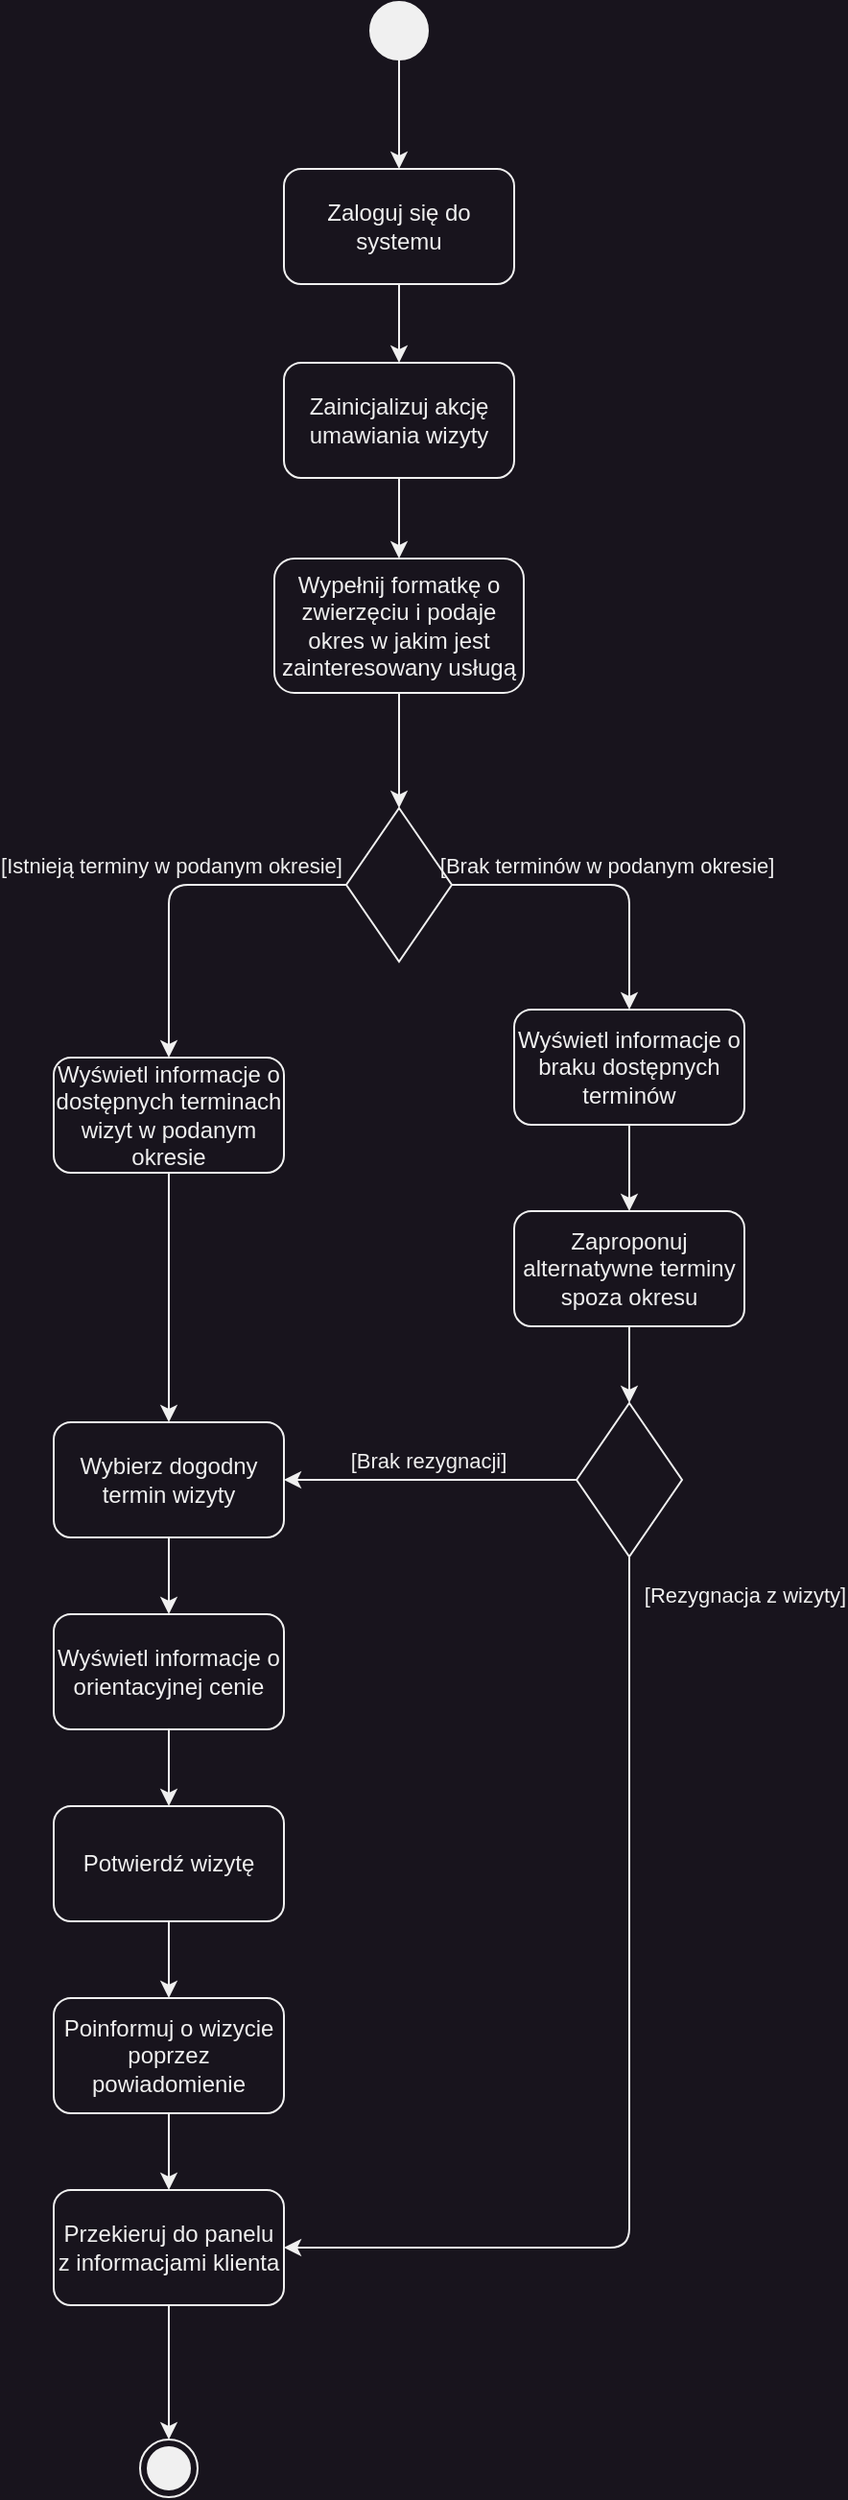 <mxfile>
    <diagram id="dtou-DuBkULNYb7oxqzZ" name="Page-1">
        <mxGraphModel dx="1013" dy="660" grid="1" gridSize="10" guides="1" tooltips="1" connect="1" arrows="1" fold="1" page="1" pageScale="1" pageWidth="827" pageHeight="1169" background="#18141D" math="0" shadow="0">
            <root>
                <mxCell id="0"/>
                <mxCell id="1" parent="0"/>
                <mxCell id="4" style="edgeStyle=none;html=1;exitX=0.5;exitY=1;exitDx=0;exitDy=0;entryX=0.5;entryY=0;entryDx=0;entryDy=0;fillColor=#18141D;strokeColor=#F0F0F0;fontColor=#F0F0F0;" parent="1" source="2" target="3" edge="1">
                    <mxGeometry relative="1" as="geometry"/>
                </mxCell>
                <mxCell id="2" value="" style="ellipse;fillColor=#F0F0F0;strokeColor=#F0F0F0;fontColor=#F0F0F0;" parent="1" vertex="1">
                    <mxGeometry x="410" y="60" width="30" height="30" as="geometry"/>
                </mxCell>
                <mxCell id="6" style="edgeStyle=none;html=1;exitX=0.5;exitY=1;exitDx=0;exitDy=0;entryX=0.5;entryY=0;entryDx=0;entryDy=0;fillColor=#18141D;strokeColor=#F0F0F0;fontColor=#F0F0F0;" parent="1" source="3" target="5" edge="1">
                    <mxGeometry relative="1" as="geometry"/>
                </mxCell>
                <mxCell id="3" value="Zaloguj się do systemu" style="rounded=1;whiteSpace=wrap;html=1;fillColor=#18141D;strokeColor=#F0F0F0;fontColor=#F0F0F0;" parent="1" vertex="1">
                    <mxGeometry x="365" y="147" width="120" height="60" as="geometry"/>
                </mxCell>
                <mxCell id="8" style="edgeStyle=none;html=1;exitX=0.5;exitY=1;exitDx=0;exitDy=0;fillColor=#18141D;strokeColor=#F0F0F0;fontColor=#F0F0F0;" parent="1" source="5" target="7" edge="1">
                    <mxGeometry relative="1" as="geometry"/>
                </mxCell>
                <mxCell id="5" value="Zainicjalizuj akcję umawiania wizyty" style="rounded=1;whiteSpace=wrap;html=1;fillColor=#18141D;strokeColor=#F0F0F0;fontColor=#F0F0F0;" parent="1" vertex="1">
                    <mxGeometry x="365" y="248" width="120" height="60" as="geometry"/>
                </mxCell>
                <mxCell id="11" style="edgeStyle=none;html=1;exitX=0.5;exitY=1;exitDx=0;exitDy=0;entryX=0.5;entryY=0;entryDx=0;entryDy=0;fillColor=#18141D;strokeColor=#F0F0F0;fontColor=#F0F0F0;" parent="1" source="7" target="10" edge="1">
                    <mxGeometry relative="1" as="geometry"/>
                </mxCell>
                <mxCell id="7" value="Wypełnij formatkę o zwierzęciu i podaje okres w jakim jest zainteresowany usługą" style="rounded=1;whiteSpace=wrap;html=1;fillColor=#18141D;strokeColor=#F0F0F0;fontColor=#F0F0F0;" parent="1" vertex="1">
                    <mxGeometry x="360" y="350" width="130" height="70" as="geometry"/>
                </mxCell>
                <mxCell id="23" style="edgeStyle=none;html=1;exitX=0.5;exitY=1;exitDx=0;exitDy=0;fillColor=#18141D;strokeColor=#F0F0F0;fontColor=#F0F0F0;" parent="1" source="9" target="22" edge="1">
                    <mxGeometry relative="1" as="geometry"/>
                </mxCell>
                <mxCell id="9" value="Wyświetl informacje o dostępnych terminach wizyt w podanym okresie" style="rounded=1;whiteSpace=wrap;html=1;fillColor=#18141D;strokeColor=#F0F0F0;fontColor=#F0F0F0;" parent="1" vertex="1">
                    <mxGeometry x="245" y="610" width="120" height="60" as="geometry"/>
                </mxCell>
                <mxCell id="12" style="edgeStyle=none;html=1;exitX=0;exitY=0.5;exitDx=0;exitDy=0;entryX=0.5;entryY=0;entryDx=0;entryDy=0;fillColor=#18141D;strokeColor=#F0F0F0;fontColor=#F0F0F0;" parent="1" source="10" target="9" edge="1">
                    <mxGeometry relative="1" as="geometry">
                        <Array as="points">
                            <mxPoint x="305" y="520"/>
                        </Array>
                    </mxGeometry>
                </mxCell>
                <mxCell id="15" value="[Istnieją terminy w podanym okresie]" style="edgeLabel;html=1;align=center;verticalAlign=middle;resizable=0;points=[];fillColor=#18141D;strokeColor=#F0F0F0;labelBackgroundColor=none;fontColor=#F0F0F0;" parent="12" vertex="1" connectable="0">
                    <mxGeometry x="-0.296" y="2" relative="1" as="geometry">
                        <mxPoint x="-28" y="-12" as="offset"/>
                    </mxGeometry>
                </mxCell>
                <mxCell id="10" value="" style="rhombus;whiteSpace=wrap;html=1;fillColor=#18141D;strokeColor=#F0F0F0;fontColor=#F0F0F0;" parent="1" vertex="1">
                    <mxGeometry x="397.5" y="480" width="55" height="80" as="geometry"/>
                </mxCell>
                <mxCell id="13" style="edgeStyle=none;html=1;exitX=0;exitY=0.5;exitDx=0;exitDy=0;entryX=0.5;entryY=0;entryDx=0;entryDy=0;fillColor=#18141D;strokeColor=#F0F0F0;fontColor=#F0F0F0;" parent="1" target="14" edge="1">
                    <mxGeometry relative="1" as="geometry">
                        <mxPoint x="452.5" y="520" as="sourcePoint"/>
                        <mxPoint x="545" y="610" as="targetPoint"/>
                        <Array as="points">
                            <mxPoint x="545" y="520"/>
                        </Array>
                    </mxGeometry>
                </mxCell>
                <mxCell id="16" value="[Brak terminów w podanym okresie]" style="edgeLabel;html=1;align=center;verticalAlign=middle;resizable=0;points=[];fillColor=#18141D;strokeColor=#F0F0F0;labelBackgroundColor=none;fontColor=#F0F0F0;" parent="13" vertex="1" connectable="0">
                    <mxGeometry x="-0.413" y="1" relative="1" as="geometry">
                        <mxPoint x="34" y="-9" as="offset"/>
                    </mxGeometry>
                </mxCell>
                <mxCell id="18" style="edgeStyle=none;html=1;exitX=0.5;exitY=1;exitDx=0;exitDy=0;entryX=0.5;entryY=0;entryDx=0;entryDy=0;fillColor=#18141D;strokeColor=#F0F0F0;fontColor=#F0F0F0;" parent="1" source="14" target="17" edge="1">
                    <mxGeometry relative="1" as="geometry"/>
                </mxCell>
                <mxCell id="14" value="Wyświetl informacje o braku dostępnych terminów" style="rounded=1;whiteSpace=wrap;html=1;fillColor=#18141D;strokeColor=#F0F0F0;fontColor=#F0F0F0;" parent="1" vertex="1">
                    <mxGeometry x="485" y="585" width="120" height="60" as="geometry"/>
                </mxCell>
                <mxCell id="21" style="edgeStyle=none;html=1;exitX=0.5;exitY=1;exitDx=0;exitDy=0;entryX=0.5;entryY=0;entryDx=0;entryDy=0;fillColor=#18141D;strokeColor=#F0F0F0;fontColor=#F0F0F0;" parent="1" source="17" target="20" edge="1">
                    <mxGeometry relative="1" as="geometry"/>
                </mxCell>
                <mxCell id="17" value="Zaproponuj alternatywne terminy spoza okresu" style="rounded=1;whiteSpace=wrap;html=1;fillColor=#18141D;strokeColor=#F0F0F0;fontColor=#F0F0F0;" parent="1" vertex="1">
                    <mxGeometry x="485" y="690" width="120" height="60" as="geometry"/>
                </mxCell>
                <mxCell id="24" style="edgeStyle=none;html=1;exitX=0;exitY=0.5;exitDx=0;exitDy=0;entryX=1;entryY=0.5;entryDx=0;entryDy=0;fillColor=#18141D;strokeColor=#F0F0F0;fontColor=#F0F0F0;" parent="1" source="20" target="22" edge="1">
                    <mxGeometry relative="1" as="geometry"/>
                </mxCell>
                <mxCell id="25" value="[Brak rezygnacji]" style="edgeLabel;html=1;align=center;verticalAlign=middle;resizable=0;points=[];fillColor=#18141D;strokeColor=#F0F0F0;labelBackgroundColor=none;fontColor=#F0F0F0;" parent="24" vertex="1" connectable="0">
                    <mxGeometry x="-0.222" y="1" relative="1" as="geometry">
                        <mxPoint x="-18" y="-11" as="offset"/>
                    </mxGeometry>
                </mxCell>
                <mxCell id="33" style="edgeStyle=none;html=1;exitX=0.5;exitY=1;exitDx=0;exitDy=0;entryX=1;entryY=0.5;entryDx=0;entryDy=0;fillColor=#18141D;strokeColor=#F0F0F0;fontColor=#F0F0F0;" parent="1" source="20" target="29" edge="1">
                    <mxGeometry relative="1" as="geometry">
                        <Array as="points">
                            <mxPoint x="545" y="1230"/>
                        </Array>
                    </mxGeometry>
                </mxCell>
                <mxCell id="35" value="[Rezygnacja z wizyty]" style="edgeLabel;html=1;align=center;verticalAlign=middle;resizable=0;points=[];fillColor=#18141D;strokeColor=#F0F0F0;labelBackgroundColor=none;fontColor=#F0F0F0;" parent="33" vertex="1" connectable="0">
                    <mxGeometry x="-0.534" y="2" relative="1" as="geometry">
                        <mxPoint x="58" y="-106" as="offset"/>
                    </mxGeometry>
                </mxCell>
                <mxCell id="20" value="" style="rhombus;whiteSpace=wrap;html=1;fillColor=#18141D;strokeColor=#F0F0F0;fontColor=#F0F0F0;" parent="1" vertex="1">
                    <mxGeometry x="517.5" y="790" width="55" height="80" as="geometry"/>
                </mxCell>
                <mxCell id="30" style="edgeStyle=none;html=1;exitX=0.5;exitY=1;exitDx=0;exitDy=0;entryX=0.5;entryY=0;entryDx=0;entryDy=0;fillColor=#18141D;strokeColor=#F0F0F0;fontColor=#F0F0F0;" parent="1" source="22" target="26" edge="1">
                    <mxGeometry relative="1" as="geometry"/>
                </mxCell>
                <mxCell id="22" value="Wybierz dogodny termin wizyty" style="rounded=1;whiteSpace=wrap;html=1;fillColor=#18141D;strokeColor=#F0F0F0;fontColor=#F0F0F0;" parent="1" vertex="1">
                    <mxGeometry x="245" y="800" width="120" height="60" as="geometry"/>
                </mxCell>
                <mxCell id="31" style="edgeStyle=none;html=1;exitX=0.5;exitY=1;exitDx=0;exitDy=0;entryX=0.5;entryY=0;entryDx=0;entryDy=0;fillColor=#18141D;strokeColor=#F0F0F0;fontColor=#F0F0F0;" parent="1" source="26" target="27" edge="1">
                    <mxGeometry relative="1" as="geometry"/>
                </mxCell>
                <mxCell id="26" value="Wyświetl informacje o orientacyjnej cenie" style="rounded=1;whiteSpace=wrap;html=1;fillColor=#18141D;strokeColor=#F0F0F0;fontColor=#F0F0F0;" parent="1" vertex="1">
                    <mxGeometry x="245" y="900" width="120" height="60" as="geometry"/>
                </mxCell>
                <mxCell id="32" style="edgeStyle=none;html=1;exitX=0.5;exitY=1;exitDx=0;exitDy=0;fillColor=#18141D;strokeColor=#F0F0F0;fontColor=#F0F0F0;" parent="1" source="27" target="28" edge="1">
                    <mxGeometry relative="1" as="geometry"/>
                </mxCell>
                <mxCell id="27" value="Potwierdź wizytę" style="rounded=1;whiteSpace=wrap;html=1;fillColor=#18141D;strokeColor=#F0F0F0;fontColor=#F0F0F0;" parent="1" vertex="1">
                    <mxGeometry x="245" y="1000" width="120" height="60" as="geometry"/>
                </mxCell>
                <mxCell id="34" style="edgeStyle=none;html=1;exitX=0.5;exitY=1;exitDx=0;exitDy=0;entryX=0.5;entryY=0;entryDx=0;entryDy=0;fillColor=#18141D;strokeColor=#F0F0F0;fontColor=#F0F0F0;" parent="1" source="28" target="29" edge="1">
                    <mxGeometry relative="1" as="geometry"/>
                </mxCell>
                <mxCell id="28" value="Poinformuj o wizycie poprzez powiadomienie" style="rounded=1;whiteSpace=wrap;html=1;fillColor=#18141D;strokeColor=#F0F0F0;fontColor=#F0F0F0;" parent="1" vertex="1">
                    <mxGeometry x="245" y="1100" width="120" height="60" as="geometry"/>
                </mxCell>
                <mxCell id="37" style="edgeStyle=none;html=1;exitX=0.5;exitY=1;exitDx=0;exitDy=0;entryX=0.5;entryY=0;entryDx=0;entryDy=0;fillColor=#18141D;strokeColor=#F0F0F0;fontColor=#F0F0F0;" parent="1" source="29" target="36" edge="1">
                    <mxGeometry relative="1" as="geometry"/>
                </mxCell>
                <mxCell id="29" value="Przekieruj do panelu z informacjami klienta" style="rounded=1;whiteSpace=wrap;html=1;fillColor=#18141D;strokeColor=#F0F0F0;fontColor=#F0F0F0;" parent="1" vertex="1">
                    <mxGeometry x="245" y="1200" width="120" height="60" as="geometry"/>
                </mxCell>
                <mxCell id="36" value="" style="ellipse;html=1;shape=endState;fillColor=#F0F0F0;strokeColor=#F0F0F0;fontColor=#F0F0F0;" parent="1" vertex="1">
                    <mxGeometry x="290" y="1330" width="30" height="30" as="geometry"/>
                </mxCell>
            </root>
        </mxGraphModel>
    </diagram>
</mxfile>